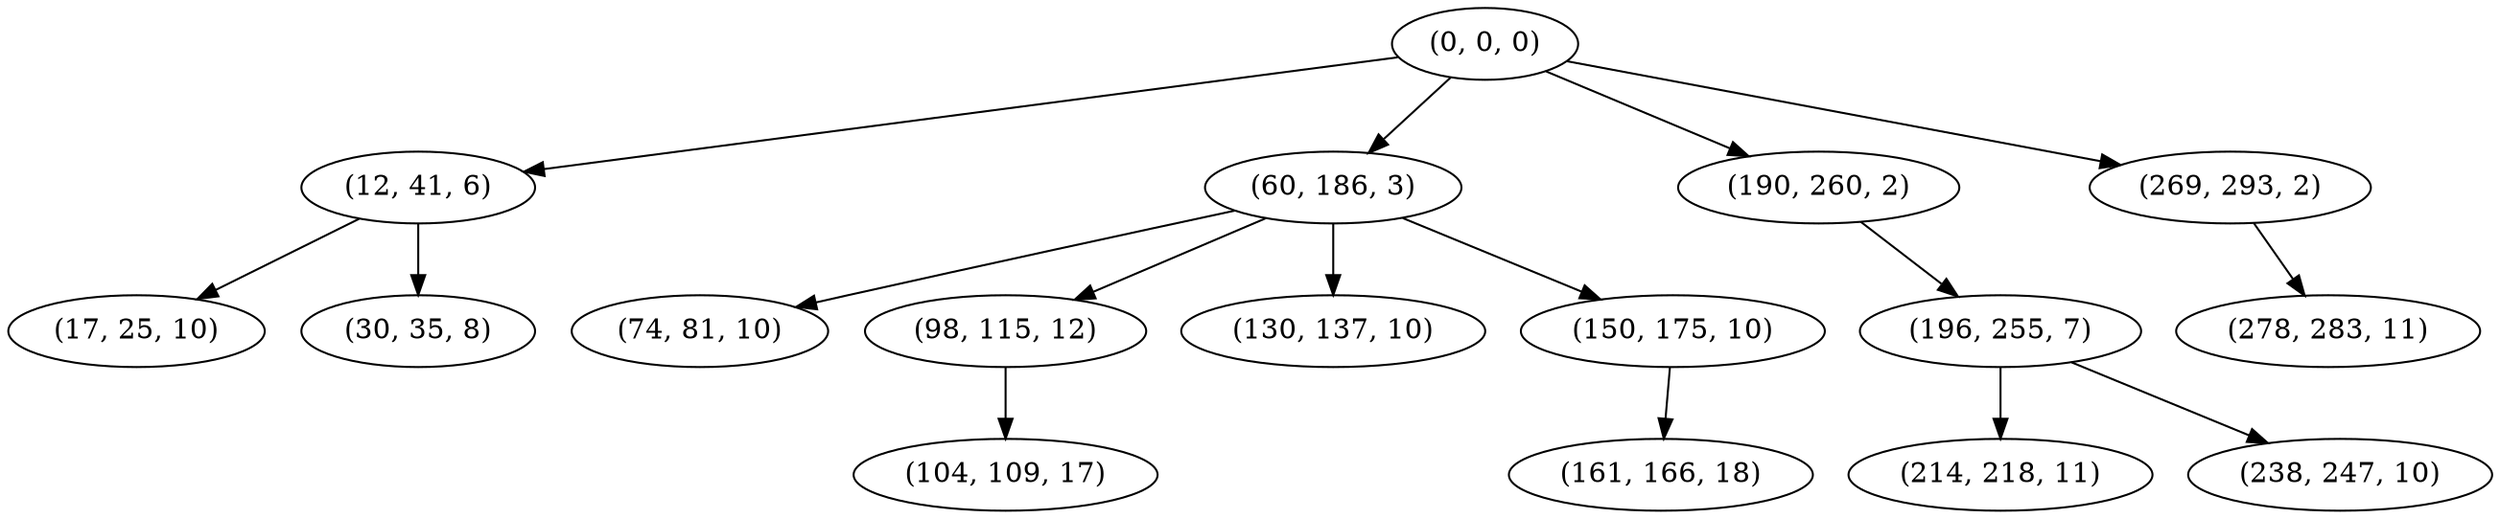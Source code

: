 digraph tree {
    "(0, 0, 0)";
    "(12, 41, 6)";
    "(17, 25, 10)";
    "(30, 35, 8)";
    "(60, 186, 3)";
    "(74, 81, 10)";
    "(98, 115, 12)";
    "(104, 109, 17)";
    "(130, 137, 10)";
    "(150, 175, 10)";
    "(161, 166, 18)";
    "(190, 260, 2)";
    "(196, 255, 7)";
    "(214, 218, 11)";
    "(238, 247, 10)";
    "(269, 293, 2)";
    "(278, 283, 11)";
    "(0, 0, 0)" -> "(12, 41, 6)";
    "(0, 0, 0)" -> "(60, 186, 3)";
    "(0, 0, 0)" -> "(190, 260, 2)";
    "(0, 0, 0)" -> "(269, 293, 2)";
    "(12, 41, 6)" -> "(17, 25, 10)";
    "(12, 41, 6)" -> "(30, 35, 8)";
    "(60, 186, 3)" -> "(74, 81, 10)";
    "(60, 186, 3)" -> "(98, 115, 12)";
    "(60, 186, 3)" -> "(130, 137, 10)";
    "(60, 186, 3)" -> "(150, 175, 10)";
    "(98, 115, 12)" -> "(104, 109, 17)";
    "(150, 175, 10)" -> "(161, 166, 18)";
    "(190, 260, 2)" -> "(196, 255, 7)";
    "(196, 255, 7)" -> "(214, 218, 11)";
    "(196, 255, 7)" -> "(238, 247, 10)";
    "(269, 293, 2)" -> "(278, 283, 11)";
}
